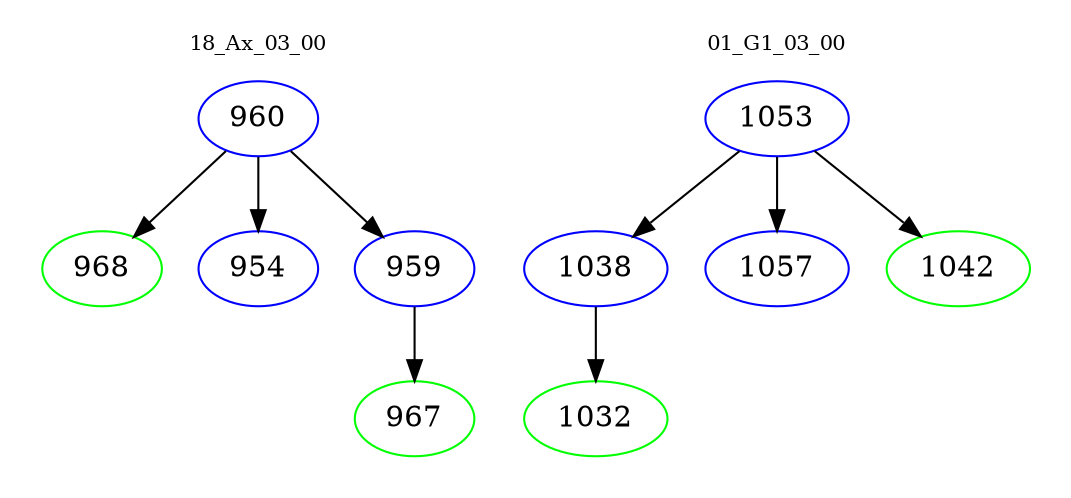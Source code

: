 digraph{
subgraph cluster_0 {
color = white
label = "18_Ax_03_00";
fontsize=10;
T0_960 [label="960", color="blue"]
T0_960 -> T0_968 [color="black"]
T0_968 [label="968", color="green"]
T0_960 -> T0_954 [color="black"]
T0_954 [label="954", color="blue"]
T0_960 -> T0_959 [color="black"]
T0_959 [label="959", color="blue"]
T0_959 -> T0_967 [color="black"]
T0_967 [label="967", color="green"]
}
subgraph cluster_1 {
color = white
label = "01_G1_03_00";
fontsize=10;
T1_1053 [label="1053", color="blue"]
T1_1053 -> T1_1038 [color="black"]
T1_1038 [label="1038", color="blue"]
T1_1038 -> T1_1032 [color="black"]
T1_1032 [label="1032", color="green"]
T1_1053 -> T1_1057 [color="black"]
T1_1057 [label="1057", color="blue"]
T1_1053 -> T1_1042 [color="black"]
T1_1042 [label="1042", color="green"]
}
}
